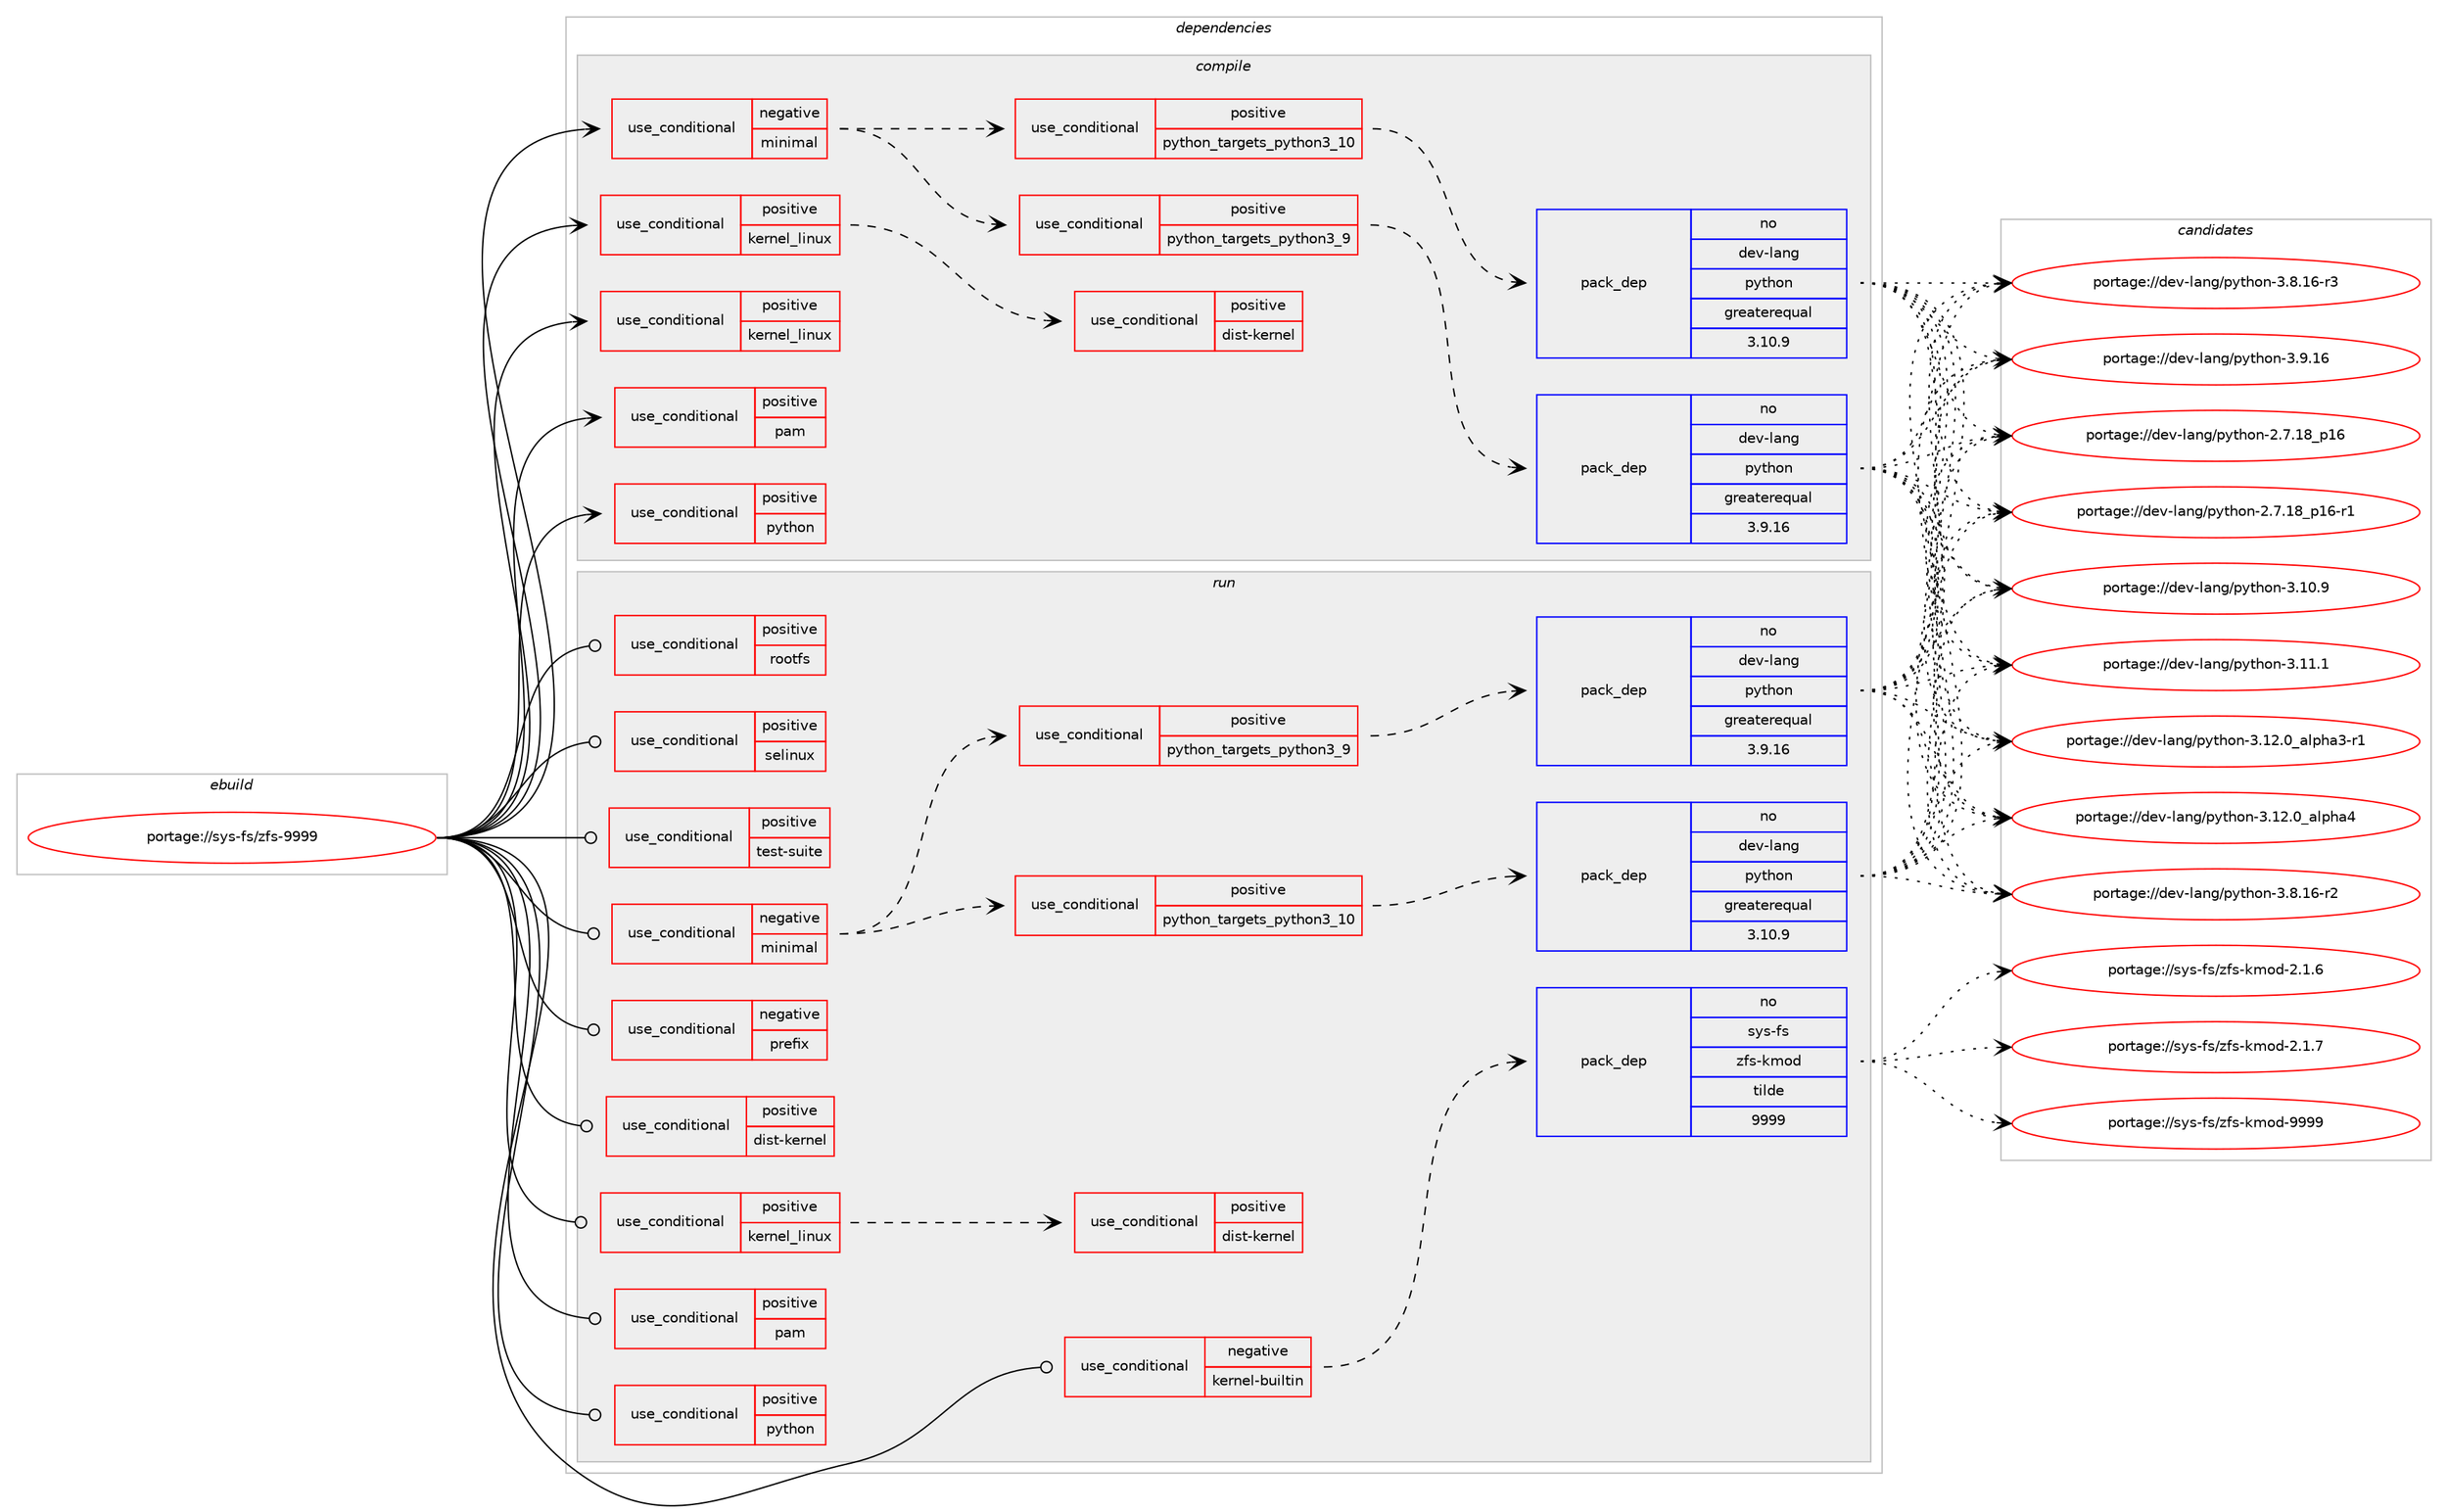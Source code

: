 digraph prolog {

# *************
# Graph options
# *************

newrank=true;
concentrate=true;
compound=true;
graph [rankdir=LR,fontname=Helvetica,fontsize=10,ranksep=1.5];#, ranksep=2.5, nodesep=0.2];
edge  [arrowhead=vee];
node  [fontname=Helvetica,fontsize=10];

# **********
# The ebuild
# **********

subgraph cluster_leftcol {
color=gray;
rank=same;
label=<<i>ebuild</i>>;
id [label="portage://sys-fs/zfs-9999", color=red, width=4, href="../sys-fs/zfs-9999.svg"];
}

# ****************
# The dependencies
# ****************

subgraph cluster_midcol {
color=gray;
label=<<i>dependencies</i>>;
subgraph cluster_compile {
fillcolor="#eeeeee";
style=filled;
label=<<i>compile</i>>;
subgraph cond6142 {
dependency9569 [label=<<TABLE BORDER="0" CELLBORDER="1" CELLSPACING="0" CELLPADDING="4"><TR><TD ROWSPAN="3" CELLPADDING="10">use_conditional</TD></TR><TR><TD>negative</TD></TR><TR><TD>minimal</TD></TR></TABLE>>, shape=none, color=red];
subgraph cond6143 {
dependency9570 [label=<<TABLE BORDER="0" CELLBORDER="1" CELLSPACING="0" CELLPADDING="4"><TR><TD ROWSPAN="3" CELLPADDING="10">use_conditional</TD></TR><TR><TD>positive</TD></TR><TR><TD>python_targets_python3_9</TD></TR></TABLE>>, shape=none, color=red];
subgraph pack3347 {
dependency9571 [label=<<TABLE BORDER="0" CELLBORDER="1" CELLSPACING="0" CELLPADDING="4" WIDTH="220"><TR><TD ROWSPAN="6" CELLPADDING="30">pack_dep</TD></TR><TR><TD WIDTH="110">no</TD></TR><TR><TD>dev-lang</TD></TR><TR><TD>python</TD></TR><TR><TD>greaterequal</TD></TR><TR><TD>3.9.16</TD></TR></TABLE>>, shape=none, color=blue];
}
dependency9570:e -> dependency9571:w [weight=20,style="dashed",arrowhead="vee"];
}
dependency9569:e -> dependency9570:w [weight=20,style="dashed",arrowhead="vee"];
subgraph cond6144 {
dependency9572 [label=<<TABLE BORDER="0" CELLBORDER="1" CELLSPACING="0" CELLPADDING="4"><TR><TD ROWSPAN="3" CELLPADDING="10">use_conditional</TD></TR><TR><TD>positive</TD></TR><TR><TD>python_targets_python3_10</TD></TR></TABLE>>, shape=none, color=red];
subgraph pack3348 {
dependency9573 [label=<<TABLE BORDER="0" CELLBORDER="1" CELLSPACING="0" CELLPADDING="4" WIDTH="220"><TR><TD ROWSPAN="6" CELLPADDING="30">pack_dep</TD></TR><TR><TD WIDTH="110">no</TD></TR><TR><TD>dev-lang</TD></TR><TR><TD>python</TD></TR><TR><TD>greaterequal</TD></TR><TR><TD>3.10.9</TD></TR></TABLE>>, shape=none, color=blue];
}
dependency9572:e -> dependency9573:w [weight=20,style="dashed",arrowhead="vee"];
}
dependency9569:e -> dependency9572:w [weight=20,style="dashed",arrowhead="vee"];
}
id:e -> dependency9569:w [weight=20,style="solid",arrowhead="vee"];
subgraph cond6145 {
dependency9574 [label=<<TABLE BORDER="0" CELLBORDER="1" CELLSPACING="0" CELLPADDING="4"><TR><TD ROWSPAN="3" CELLPADDING="10">use_conditional</TD></TR><TR><TD>positive</TD></TR><TR><TD>kernel_linux</TD></TR></TABLE>>, shape=none, color=red];
# *** BEGIN UNKNOWN DEPENDENCY TYPE (TODO) ***
# dependency9574 -> package_dependency(portage://sys-fs/zfs-9999,install,no,sys-apps,kmod,none,[,,],[],[use(enable(tools),none)])
# *** END UNKNOWN DEPENDENCY TYPE (TODO) ***

subgraph cond6146 {
dependency9575 [label=<<TABLE BORDER="0" CELLBORDER="1" CELLSPACING="0" CELLPADDING="4"><TR><TD ROWSPAN="3" CELLPADDING="10">use_conditional</TD></TR><TR><TD>positive</TD></TR><TR><TD>dist-kernel</TD></TR></TABLE>>, shape=none, color=red];
# *** BEGIN UNKNOWN DEPENDENCY TYPE (TODO) ***
# dependency9575 -> package_dependency(portage://sys-fs/zfs-9999,install,no,virtual,dist-kernel,none,[,,],any_same_slot,[])
# *** END UNKNOWN DEPENDENCY TYPE (TODO) ***

}
dependency9574:e -> dependency9575:w [weight=20,style="dashed",arrowhead="vee"];
}
id:e -> dependency9574:w [weight=20,style="solid",arrowhead="vee"];
subgraph cond6147 {
dependency9576 [label=<<TABLE BORDER="0" CELLBORDER="1" CELLSPACING="0" CELLPADDING="4"><TR><TD ROWSPAN="3" CELLPADDING="10">use_conditional</TD></TR><TR><TD>positive</TD></TR><TR><TD>kernel_linux</TD></TR></TABLE>>, shape=none, color=red];
# *** BEGIN UNKNOWN DEPENDENCY TYPE (TODO) ***
# dependency9576 -> package_dependency(portage://sys-fs/zfs-9999,install,no,virtual,linux-sources,none,[,,],[],[])
# *** END UNKNOWN DEPENDENCY TYPE (TODO) ***

# *** BEGIN UNKNOWN DEPENDENCY TYPE (TODO) ***
# dependency9576 -> package_dependency(portage://sys-fs/zfs-9999,install,no,virtual,libelf,none,[,,],[],[])
# *** END UNKNOWN DEPENDENCY TYPE (TODO) ***

}
id:e -> dependency9576:w [weight=20,style="solid",arrowhead="vee"];
subgraph cond6148 {
dependency9577 [label=<<TABLE BORDER="0" CELLBORDER="1" CELLSPACING="0" CELLPADDING="4"><TR><TD ROWSPAN="3" CELLPADDING="10">use_conditional</TD></TR><TR><TD>positive</TD></TR><TR><TD>pam</TD></TR></TABLE>>, shape=none, color=red];
# *** BEGIN UNKNOWN DEPENDENCY TYPE (TODO) ***
# dependency9577 -> package_dependency(portage://sys-fs/zfs-9999,install,no,sys-libs,pam,none,[,,],[],[])
# *** END UNKNOWN DEPENDENCY TYPE (TODO) ***

}
id:e -> dependency9577:w [weight=20,style="solid",arrowhead="vee"];
subgraph cond6149 {
dependency9578 [label=<<TABLE BORDER="0" CELLBORDER="1" CELLSPACING="0" CELLPADDING="4"><TR><TD ROWSPAN="3" CELLPADDING="10">use_conditional</TD></TR><TR><TD>positive</TD></TR><TR><TD>python</TD></TR></TABLE>>, shape=none, color=red];
# *** BEGIN UNKNOWN DEPENDENCY TYPE (TODO) ***
# dependency9578 -> package_dependency(portage://sys-fs/zfs-9999,install,no,virtual,python-cffi,none,[,,],[],[use(optenable(python_targets_python3_9),negative),use(optenable(python_targets_python3_10),negative)])
# *** END UNKNOWN DEPENDENCY TYPE (TODO) ***

}
id:e -> dependency9578:w [weight=20,style="solid",arrowhead="vee"];
# *** BEGIN UNKNOWN DEPENDENCY TYPE (TODO) ***
# id -> package_dependency(portage://sys-fs/zfs-9999,install,no,dev-libs,openssl,none,[,,],[slot(0),equal],[])
# *** END UNKNOWN DEPENDENCY TYPE (TODO) ***

# *** BEGIN UNKNOWN DEPENDENCY TYPE (TODO) ***
# id -> package_dependency(portage://sys-fs/zfs-9999,install,no,net-libs,libtirpc,none,[,,],any_same_slot,[])
# *** END UNKNOWN DEPENDENCY TYPE (TODO) ***

# *** BEGIN UNKNOWN DEPENDENCY TYPE (TODO) ***
# id -> package_dependency(portage://sys-fs/zfs-9999,install,no,sys-apps,util-linux,none,[,,],[],[])
# *** END UNKNOWN DEPENDENCY TYPE (TODO) ***

# *** BEGIN UNKNOWN DEPENDENCY TYPE (TODO) ***
# id -> package_dependency(portage://sys-fs/zfs-9999,install,no,sys-libs,zlib,none,[,,],[],[])
# *** END UNKNOWN DEPENDENCY TYPE (TODO) ***

# *** BEGIN UNKNOWN DEPENDENCY TYPE (TODO) ***
# id -> package_dependency(portage://sys-fs/zfs-9999,install,no,virtual,libudev,none,[,,],any_same_slot,[])
# *** END UNKNOWN DEPENDENCY TYPE (TODO) ***

}
subgraph cluster_compileandrun {
fillcolor="#eeeeee";
style=filled;
label=<<i>compile and run</i>>;
}
subgraph cluster_run {
fillcolor="#eeeeee";
style=filled;
label=<<i>run</i>>;
subgraph cond6150 {
dependency9579 [label=<<TABLE BORDER="0" CELLBORDER="1" CELLSPACING="0" CELLPADDING="4"><TR><TD ROWSPAN="3" CELLPADDING="10">use_conditional</TD></TR><TR><TD>negative</TD></TR><TR><TD>kernel-builtin</TD></TR></TABLE>>, shape=none, color=red];
subgraph pack3349 {
dependency9580 [label=<<TABLE BORDER="0" CELLBORDER="1" CELLSPACING="0" CELLPADDING="4" WIDTH="220"><TR><TD ROWSPAN="6" CELLPADDING="30">pack_dep</TD></TR><TR><TD WIDTH="110">no</TD></TR><TR><TD>sys-fs</TD></TR><TR><TD>zfs-kmod</TD></TR><TR><TD>tilde</TD></TR><TR><TD>9999</TD></TR></TABLE>>, shape=none, color=blue];
}
dependency9579:e -> dependency9580:w [weight=20,style="dashed",arrowhead="vee"];
}
id:e -> dependency9579:w [weight=20,style="solid",arrowhead="odot"];
subgraph cond6151 {
dependency9581 [label=<<TABLE BORDER="0" CELLBORDER="1" CELLSPACING="0" CELLPADDING="4"><TR><TD ROWSPAN="3" CELLPADDING="10">use_conditional</TD></TR><TR><TD>negative</TD></TR><TR><TD>minimal</TD></TR></TABLE>>, shape=none, color=red];
subgraph cond6152 {
dependency9582 [label=<<TABLE BORDER="0" CELLBORDER="1" CELLSPACING="0" CELLPADDING="4"><TR><TD ROWSPAN="3" CELLPADDING="10">use_conditional</TD></TR><TR><TD>positive</TD></TR><TR><TD>python_targets_python3_9</TD></TR></TABLE>>, shape=none, color=red];
subgraph pack3350 {
dependency9583 [label=<<TABLE BORDER="0" CELLBORDER="1" CELLSPACING="0" CELLPADDING="4" WIDTH="220"><TR><TD ROWSPAN="6" CELLPADDING="30">pack_dep</TD></TR><TR><TD WIDTH="110">no</TD></TR><TR><TD>dev-lang</TD></TR><TR><TD>python</TD></TR><TR><TD>greaterequal</TD></TR><TR><TD>3.9.16</TD></TR></TABLE>>, shape=none, color=blue];
}
dependency9582:e -> dependency9583:w [weight=20,style="dashed",arrowhead="vee"];
}
dependency9581:e -> dependency9582:w [weight=20,style="dashed",arrowhead="vee"];
subgraph cond6153 {
dependency9584 [label=<<TABLE BORDER="0" CELLBORDER="1" CELLSPACING="0" CELLPADDING="4"><TR><TD ROWSPAN="3" CELLPADDING="10">use_conditional</TD></TR><TR><TD>positive</TD></TR><TR><TD>python_targets_python3_10</TD></TR></TABLE>>, shape=none, color=red];
subgraph pack3351 {
dependency9585 [label=<<TABLE BORDER="0" CELLBORDER="1" CELLSPACING="0" CELLPADDING="4" WIDTH="220"><TR><TD ROWSPAN="6" CELLPADDING="30">pack_dep</TD></TR><TR><TD WIDTH="110">no</TD></TR><TR><TD>dev-lang</TD></TR><TR><TD>python</TD></TR><TR><TD>greaterequal</TD></TR><TR><TD>3.10.9</TD></TR></TABLE>>, shape=none, color=blue];
}
dependency9584:e -> dependency9585:w [weight=20,style="dashed",arrowhead="vee"];
}
dependency9581:e -> dependency9584:w [weight=20,style="dashed",arrowhead="vee"];
}
id:e -> dependency9581:w [weight=20,style="solid",arrowhead="odot"];
subgraph cond6154 {
dependency9586 [label=<<TABLE BORDER="0" CELLBORDER="1" CELLSPACING="0" CELLPADDING="4"><TR><TD ROWSPAN="3" CELLPADDING="10">use_conditional</TD></TR><TR><TD>negative</TD></TR><TR><TD>prefix</TD></TR></TABLE>>, shape=none, color=red];
# *** BEGIN UNKNOWN DEPENDENCY TYPE (TODO) ***
# dependency9586 -> package_dependency(portage://sys-fs/zfs-9999,run,no,virtual,udev,none,[,,],[],[])
# *** END UNKNOWN DEPENDENCY TYPE (TODO) ***

}
id:e -> dependency9586:w [weight=20,style="solid",arrowhead="odot"];
subgraph cond6155 {
dependency9587 [label=<<TABLE BORDER="0" CELLBORDER="1" CELLSPACING="0" CELLPADDING="4"><TR><TD ROWSPAN="3" CELLPADDING="10">use_conditional</TD></TR><TR><TD>positive</TD></TR><TR><TD>dist-kernel</TD></TR></TABLE>>, shape=none, color=red];
# *** BEGIN UNKNOWN DEPENDENCY TYPE (TODO) ***
# dependency9587 -> package_dependency(portage://sys-fs/zfs-9999,run,no,virtual,dist-kernel,none,[,,],any_same_slot,[])
# *** END UNKNOWN DEPENDENCY TYPE (TODO) ***

}
id:e -> dependency9587:w [weight=20,style="solid",arrowhead="odot"];
subgraph cond6156 {
dependency9588 [label=<<TABLE BORDER="0" CELLBORDER="1" CELLSPACING="0" CELLPADDING="4"><TR><TD ROWSPAN="3" CELLPADDING="10">use_conditional</TD></TR><TR><TD>positive</TD></TR><TR><TD>kernel_linux</TD></TR></TABLE>>, shape=none, color=red];
# *** BEGIN UNKNOWN DEPENDENCY TYPE (TODO) ***
# dependency9588 -> package_dependency(portage://sys-fs/zfs-9999,run,no,sys-apps,kmod,none,[,,],[],[use(enable(tools),none)])
# *** END UNKNOWN DEPENDENCY TYPE (TODO) ***

subgraph cond6157 {
dependency9589 [label=<<TABLE BORDER="0" CELLBORDER="1" CELLSPACING="0" CELLPADDING="4"><TR><TD ROWSPAN="3" CELLPADDING="10">use_conditional</TD></TR><TR><TD>positive</TD></TR><TR><TD>dist-kernel</TD></TR></TABLE>>, shape=none, color=red];
# *** BEGIN UNKNOWN DEPENDENCY TYPE (TODO) ***
# dependency9589 -> package_dependency(portage://sys-fs/zfs-9999,run,no,virtual,dist-kernel,none,[,,],any_same_slot,[])
# *** END UNKNOWN DEPENDENCY TYPE (TODO) ***

}
dependency9588:e -> dependency9589:w [weight=20,style="dashed",arrowhead="vee"];
}
id:e -> dependency9588:w [weight=20,style="solid",arrowhead="odot"];
subgraph cond6158 {
dependency9590 [label=<<TABLE BORDER="0" CELLBORDER="1" CELLSPACING="0" CELLPADDING="4"><TR><TD ROWSPAN="3" CELLPADDING="10">use_conditional</TD></TR><TR><TD>positive</TD></TR><TR><TD>pam</TD></TR></TABLE>>, shape=none, color=red];
# *** BEGIN UNKNOWN DEPENDENCY TYPE (TODO) ***
# dependency9590 -> package_dependency(portage://sys-fs/zfs-9999,run,no,sys-libs,pam,none,[,,],[],[])
# *** END UNKNOWN DEPENDENCY TYPE (TODO) ***

}
id:e -> dependency9590:w [weight=20,style="solid",arrowhead="odot"];
subgraph cond6159 {
dependency9591 [label=<<TABLE BORDER="0" CELLBORDER="1" CELLSPACING="0" CELLPADDING="4"><TR><TD ROWSPAN="3" CELLPADDING="10">use_conditional</TD></TR><TR><TD>positive</TD></TR><TR><TD>python</TD></TR></TABLE>>, shape=none, color=red];
# *** BEGIN UNKNOWN DEPENDENCY TYPE (TODO) ***
# dependency9591 -> package_dependency(portage://sys-fs/zfs-9999,run,no,virtual,python-cffi,none,[,,],[],[use(optenable(python_targets_python3_9),negative),use(optenable(python_targets_python3_10),negative)])
# *** END UNKNOWN DEPENDENCY TYPE (TODO) ***

}
id:e -> dependency9591:w [weight=20,style="solid",arrowhead="odot"];
subgraph cond6160 {
dependency9592 [label=<<TABLE BORDER="0" CELLBORDER="1" CELLSPACING="0" CELLPADDING="4"><TR><TD ROWSPAN="3" CELLPADDING="10">use_conditional</TD></TR><TR><TD>positive</TD></TR><TR><TD>rootfs</TD></TR></TABLE>>, shape=none, color=red];
# *** BEGIN UNKNOWN DEPENDENCY TYPE (TODO) ***
# dependency9592 -> package_dependency(portage://sys-fs/zfs-9999,run,no,app-arch,cpio,none,[,,],[],[])
# *** END UNKNOWN DEPENDENCY TYPE (TODO) ***

# *** BEGIN UNKNOWN DEPENDENCY TYPE (TODO) ***
# dependency9592 -> package_dependency(portage://sys-fs/zfs-9999,run,no,app-misc,pax-utils,none,[,,],[],[])
# *** END UNKNOWN DEPENDENCY TYPE (TODO) ***

}
id:e -> dependency9592:w [weight=20,style="solid",arrowhead="odot"];
subgraph cond6161 {
dependency9593 [label=<<TABLE BORDER="0" CELLBORDER="1" CELLSPACING="0" CELLPADDING="4"><TR><TD ROWSPAN="3" CELLPADDING="10">use_conditional</TD></TR><TR><TD>positive</TD></TR><TR><TD>selinux</TD></TR></TABLE>>, shape=none, color=red];
# *** BEGIN UNKNOWN DEPENDENCY TYPE (TODO) ***
# dependency9593 -> package_dependency(portage://sys-fs/zfs-9999,run,no,sec-policy,selinux-zfs,none,[,,],[],[])
# *** END UNKNOWN DEPENDENCY TYPE (TODO) ***

}
id:e -> dependency9593:w [weight=20,style="solid",arrowhead="odot"];
subgraph cond6162 {
dependency9594 [label=<<TABLE BORDER="0" CELLBORDER="1" CELLSPACING="0" CELLPADDING="4"><TR><TD ROWSPAN="3" CELLPADDING="10">use_conditional</TD></TR><TR><TD>positive</TD></TR><TR><TD>test-suite</TD></TR></TABLE>>, shape=none, color=red];
# *** BEGIN UNKNOWN DEPENDENCY TYPE (TODO) ***
# dependency9594 -> package_dependency(portage://sys-fs/zfs-9999,run,no,app-shells,ksh,none,[,,],[],[])
# *** END UNKNOWN DEPENDENCY TYPE (TODO) ***

# *** BEGIN UNKNOWN DEPENDENCY TYPE (TODO) ***
# dependency9594 -> package_dependency(portage://sys-fs/zfs-9999,run,no,sys-apps,kmod,none,[,,],[],[use(enable(tools),none)])
# *** END UNKNOWN DEPENDENCY TYPE (TODO) ***

# *** BEGIN UNKNOWN DEPENDENCY TYPE (TODO) ***
# dependency9594 -> package_dependency(portage://sys-fs/zfs-9999,run,no,sys-apps,util-linux,none,[,,],[],[])
# *** END UNKNOWN DEPENDENCY TYPE (TODO) ***

# *** BEGIN UNKNOWN DEPENDENCY TYPE (TODO) ***
# dependency9594 -> package_dependency(portage://sys-fs/zfs-9999,run,no,sys-devel,bc,none,[,,],[],[])
# *** END UNKNOWN DEPENDENCY TYPE (TODO) ***

# *** BEGIN UNKNOWN DEPENDENCY TYPE (TODO) ***
# dependency9594 -> package_dependency(portage://sys-fs/zfs-9999,run,no,sys-block,parted,none,[,,],[],[])
# *** END UNKNOWN DEPENDENCY TYPE (TODO) ***

# *** BEGIN UNKNOWN DEPENDENCY TYPE (TODO) ***
# dependency9594 -> package_dependency(portage://sys-fs/zfs-9999,run,no,sys-fs,lsscsi,none,[,,],[],[])
# *** END UNKNOWN DEPENDENCY TYPE (TODO) ***

# *** BEGIN UNKNOWN DEPENDENCY TYPE (TODO) ***
# dependency9594 -> package_dependency(portage://sys-fs/zfs-9999,run,no,sys-fs,mdadm,none,[,,],[],[])
# *** END UNKNOWN DEPENDENCY TYPE (TODO) ***

# *** BEGIN UNKNOWN DEPENDENCY TYPE (TODO) ***
# dependency9594 -> package_dependency(portage://sys-fs/zfs-9999,run,no,sys-process,procps,none,[,,],[],[])
# *** END UNKNOWN DEPENDENCY TYPE (TODO) ***

}
id:e -> dependency9594:w [weight=20,style="solid",arrowhead="odot"];
# *** BEGIN UNKNOWN DEPENDENCY TYPE (TODO) ***
# id -> package_dependency(portage://sys-fs/zfs-9999,run,no,app-alternatives,awk,none,[,,],[],[])
# *** END UNKNOWN DEPENDENCY TYPE (TODO) ***

# *** BEGIN UNKNOWN DEPENDENCY TYPE (TODO) ***
# id -> package_dependency(portage://sys-fs/zfs-9999,run,no,dev-libs,openssl,none,[,,],[slot(0),equal],[])
# *** END UNKNOWN DEPENDENCY TYPE (TODO) ***

# *** BEGIN UNKNOWN DEPENDENCY TYPE (TODO) ***
# id -> package_dependency(portage://sys-fs/zfs-9999,run,no,net-libs,libtirpc,none,[,,],any_same_slot,[])
# *** END UNKNOWN DEPENDENCY TYPE (TODO) ***

# *** BEGIN UNKNOWN DEPENDENCY TYPE (TODO) ***
# id -> package_dependency(portage://sys-fs/zfs-9999,run,no,sys-apps,util-linux,none,[,,],[],[])
# *** END UNKNOWN DEPENDENCY TYPE (TODO) ***

# *** BEGIN UNKNOWN DEPENDENCY TYPE (TODO) ***
# id -> package_dependency(portage://sys-fs/zfs-9999,run,no,sys-fs,udev-init-scripts,none,[,,],[],[])
# *** END UNKNOWN DEPENDENCY TYPE (TODO) ***

# *** BEGIN UNKNOWN DEPENDENCY TYPE (TODO) ***
# id -> package_dependency(portage://sys-fs/zfs-9999,run,no,sys-libs,zlib,none,[,,],[],[])
# *** END UNKNOWN DEPENDENCY TYPE (TODO) ***

# *** BEGIN UNKNOWN DEPENDENCY TYPE (TODO) ***
# id -> package_dependency(portage://sys-fs/zfs-9999,run,no,virtual,libudev,none,[,,],any_same_slot,[])
# *** END UNKNOWN DEPENDENCY TYPE (TODO) ***

}
}

# **************
# The candidates
# **************

subgraph cluster_choices {
rank=same;
color=gray;
label=<<i>candidates</i>>;

subgraph choice3347 {
color=black;
nodesep=1;
choice10010111845108971101034711212111610411111045504655464956951124954 [label="portage://dev-lang/python-2.7.18_p16", color=red, width=4,href="../dev-lang/python-2.7.18_p16.svg"];
choice100101118451089711010347112121116104111110455046554649569511249544511449 [label="portage://dev-lang/python-2.7.18_p16-r1", color=red, width=4,href="../dev-lang/python-2.7.18_p16-r1.svg"];
choice10010111845108971101034711212111610411111045514649484657 [label="portage://dev-lang/python-3.10.9", color=red, width=4,href="../dev-lang/python-3.10.9.svg"];
choice10010111845108971101034711212111610411111045514649494649 [label="portage://dev-lang/python-3.11.1", color=red, width=4,href="../dev-lang/python-3.11.1.svg"];
choice10010111845108971101034711212111610411111045514649504648959710811210497514511449 [label="portage://dev-lang/python-3.12.0_alpha3-r1", color=red, width=4,href="../dev-lang/python-3.12.0_alpha3-r1.svg"];
choice1001011184510897110103471121211161041111104551464950464895971081121049752 [label="portage://dev-lang/python-3.12.0_alpha4", color=red, width=4,href="../dev-lang/python-3.12.0_alpha4.svg"];
choice100101118451089711010347112121116104111110455146564649544511450 [label="portage://dev-lang/python-3.8.16-r2", color=red, width=4,href="../dev-lang/python-3.8.16-r2.svg"];
choice100101118451089711010347112121116104111110455146564649544511451 [label="portage://dev-lang/python-3.8.16-r3", color=red, width=4,href="../dev-lang/python-3.8.16-r3.svg"];
choice10010111845108971101034711212111610411111045514657464954 [label="portage://dev-lang/python-3.9.16", color=red, width=4,href="../dev-lang/python-3.9.16.svg"];
dependency9571:e -> choice10010111845108971101034711212111610411111045504655464956951124954:w [style=dotted,weight="100"];
dependency9571:e -> choice100101118451089711010347112121116104111110455046554649569511249544511449:w [style=dotted,weight="100"];
dependency9571:e -> choice10010111845108971101034711212111610411111045514649484657:w [style=dotted,weight="100"];
dependency9571:e -> choice10010111845108971101034711212111610411111045514649494649:w [style=dotted,weight="100"];
dependency9571:e -> choice10010111845108971101034711212111610411111045514649504648959710811210497514511449:w [style=dotted,weight="100"];
dependency9571:e -> choice1001011184510897110103471121211161041111104551464950464895971081121049752:w [style=dotted,weight="100"];
dependency9571:e -> choice100101118451089711010347112121116104111110455146564649544511450:w [style=dotted,weight="100"];
dependency9571:e -> choice100101118451089711010347112121116104111110455146564649544511451:w [style=dotted,weight="100"];
dependency9571:e -> choice10010111845108971101034711212111610411111045514657464954:w [style=dotted,weight="100"];
}
subgraph choice3348 {
color=black;
nodesep=1;
choice10010111845108971101034711212111610411111045504655464956951124954 [label="portage://dev-lang/python-2.7.18_p16", color=red, width=4,href="../dev-lang/python-2.7.18_p16.svg"];
choice100101118451089711010347112121116104111110455046554649569511249544511449 [label="portage://dev-lang/python-2.7.18_p16-r1", color=red, width=4,href="../dev-lang/python-2.7.18_p16-r1.svg"];
choice10010111845108971101034711212111610411111045514649484657 [label="portage://dev-lang/python-3.10.9", color=red, width=4,href="../dev-lang/python-3.10.9.svg"];
choice10010111845108971101034711212111610411111045514649494649 [label="portage://dev-lang/python-3.11.1", color=red, width=4,href="../dev-lang/python-3.11.1.svg"];
choice10010111845108971101034711212111610411111045514649504648959710811210497514511449 [label="portage://dev-lang/python-3.12.0_alpha3-r1", color=red, width=4,href="../dev-lang/python-3.12.0_alpha3-r1.svg"];
choice1001011184510897110103471121211161041111104551464950464895971081121049752 [label="portage://dev-lang/python-3.12.0_alpha4", color=red, width=4,href="../dev-lang/python-3.12.0_alpha4.svg"];
choice100101118451089711010347112121116104111110455146564649544511450 [label="portage://dev-lang/python-3.8.16-r2", color=red, width=4,href="../dev-lang/python-3.8.16-r2.svg"];
choice100101118451089711010347112121116104111110455146564649544511451 [label="portage://dev-lang/python-3.8.16-r3", color=red, width=4,href="../dev-lang/python-3.8.16-r3.svg"];
choice10010111845108971101034711212111610411111045514657464954 [label="portage://dev-lang/python-3.9.16", color=red, width=4,href="../dev-lang/python-3.9.16.svg"];
dependency9573:e -> choice10010111845108971101034711212111610411111045504655464956951124954:w [style=dotted,weight="100"];
dependency9573:e -> choice100101118451089711010347112121116104111110455046554649569511249544511449:w [style=dotted,weight="100"];
dependency9573:e -> choice10010111845108971101034711212111610411111045514649484657:w [style=dotted,weight="100"];
dependency9573:e -> choice10010111845108971101034711212111610411111045514649494649:w [style=dotted,weight="100"];
dependency9573:e -> choice10010111845108971101034711212111610411111045514649504648959710811210497514511449:w [style=dotted,weight="100"];
dependency9573:e -> choice1001011184510897110103471121211161041111104551464950464895971081121049752:w [style=dotted,weight="100"];
dependency9573:e -> choice100101118451089711010347112121116104111110455146564649544511450:w [style=dotted,weight="100"];
dependency9573:e -> choice100101118451089711010347112121116104111110455146564649544511451:w [style=dotted,weight="100"];
dependency9573:e -> choice10010111845108971101034711212111610411111045514657464954:w [style=dotted,weight="100"];
}
subgraph choice3349 {
color=black;
nodesep=1;
choice115121115451021154712210211545107109111100455046494654 [label="portage://sys-fs/zfs-kmod-2.1.6", color=red, width=4,href="../sys-fs/zfs-kmod-2.1.6.svg"];
choice115121115451021154712210211545107109111100455046494655 [label="portage://sys-fs/zfs-kmod-2.1.7", color=red, width=4,href="../sys-fs/zfs-kmod-2.1.7.svg"];
choice1151211154510211547122102115451071091111004557575757 [label="portage://sys-fs/zfs-kmod-9999", color=red, width=4,href="../sys-fs/zfs-kmod-9999.svg"];
dependency9580:e -> choice115121115451021154712210211545107109111100455046494654:w [style=dotted,weight="100"];
dependency9580:e -> choice115121115451021154712210211545107109111100455046494655:w [style=dotted,weight="100"];
dependency9580:e -> choice1151211154510211547122102115451071091111004557575757:w [style=dotted,weight="100"];
}
subgraph choice3350 {
color=black;
nodesep=1;
choice10010111845108971101034711212111610411111045504655464956951124954 [label="portage://dev-lang/python-2.7.18_p16", color=red, width=4,href="../dev-lang/python-2.7.18_p16.svg"];
choice100101118451089711010347112121116104111110455046554649569511249544511449 [label="portage://dev-lang/python-2.7.18_p16-r1", color=red, width=4,href="../dev-lang/python-2.7.18_p16-r1.svg"];
choice10010111845108971101034711212111610411111045514649484657 [label="portage://dev-lang/python-3.10.9", color=red, width=4,href="../dev-lang/python-3.10.9.svg"];
choice10010111845108971101034711212111610411111045514649494649 [label="portage://dev-lang/python-3.11.1", color=red, width=4,href="../dev-lang/python-3.11.1.svg"];
choice10010111845108971101034711212111610411111045514649504648959710811210497514511449 [label="portage://dev-lang/python-3.12.0_alpha3-r1", color=red, width=4,href="../dev-lang/python-3.12.0_alpha3-r1.svg"];
choice1001011184510897110103471121211161041111104551464950464895971081121049752 [label="portage://dev-lang/python-3.12.0_alpha4", color=red, width=4,href="../dev-lang/python-3.12.0_alpha4.svg"];
choice100101118451089711010347112121116104111110455146564649544511450 [label="portage://dev-lang/python-3.8.16-r2", color=red, width=4,href="../dev-lang/python-3.8.16-r2.svg"];
choice100101118451089711010347112121116104111110455146564649544511451 [label="portage://dev-lang/python-3.8.16-r3", color=red, width=4,href="../dev-lang/python-3.8.16-r3.svg"];
choice10010111845108971101034711212111610411111045514657464954 [label="portage://dev-lang/python-3.9.16", color=red, width=4,href="../dev-lang/python-3.9.16.svg"];
dependency9583:e -> choice10010111845108971101034711212111610411111045504655464956951124954:w [style=dotted,weight="100"];
dependency9583:e -> choice100101118451089711010347112121116104111110455046554649569511249544511449:w [style=dotted,weight="100"];
dependency9583:e -> choice10010111845108971101034711212111610411111045514649484657:w [style=dotted,weight="100"];
dependency9583:e -> choice10010111845108971101034711212111610411111045514649494649:w [style=dotted,weight="100"];
dependency9583:e -> choice10010111845108971101034711212111610411111045514649504648959710811210497514511449:w [style=dotted,weight="100"];
dependency9583:e -> choice1001011184510897110103471121211161041111104551464950464895971081121049752:w [style=dotted,weight="100"];
dependency9583:e -> choice100101118451089711010347112121116104111110455146564649544511450:w [style=dotted,weight="100"];
dependency9583:e -> choice100101118451089711010347112121116104111110455146564649544511451:w [style=dotted,weight="100"];
dependency9583:e -> choice10010111845108971101034711212111610411111045514657464954:w [style=dotted,weight="100"];
}
subgraph choice3351 {
color=black;
nodesep=1;
choice10010111845108971101034711212111610411111045504655464956951124954 [label="portage://dev-lang/python-2.7.18_p16", color=red, width=4,href="../dev-lang/python-2.7.18_p16.svg"];
choice100101118451089711010347112121116104111110455046554649569511249544511449 [label="portage://dev-lang/python-2.7.18_p16-r1", color=red, width=4,href="../dev-lang/python-2.7.18_p16-r1.svg"];
choice10010111845108971101034711212111610411111045514649484657 [label="portage://dev-lang/python-3.10.9", color=red, width=4,href="../dev-lang/python-3.10.9.svg"];
choice10010111845108971101034711212111610411111045514649494649 [label="portage://dev-lang/python-3.11.1", color=red, width=4,href="../dev-lang/python-3.11.1.svg"];
choice10010111845108971101034711212111610411111045514649504648959710811210497514511449 [label="portage://dev-lang/python-3.12.0_alpha3-r1", color=red, width=4,href="../dev-lang/python-3.12.0_alpha3-r1.svg"];
choice1001011184510897110103471121211161041111104551464950464895971081121049752 [label="portage://dev-lang/python-3.12.0_alpha4", color=red, width=4,href="../dev-lang/python-3.12.0_alpha4.svg"];
choice100101118451089711010347112121116104111110455146564649544511450 [label="portage://dev-lang/python-3.8.16-r2", color=red, width=4,href="../dev-lang/python-3.8.16-r2.svg"];
choice100101118451089711010347112121116104111110455146564649544511451 [label="portage://dev-lang/python-3.8.16-r3", color=red, width=4,href="../dev-lang/python-3.8.16-r3.svg"];
choice10010111845108971101034711212111610411111045514657464954 [label="portage://dev-lang/python-3.9.16", color=red, width=4,href="../dev-lang/python-3.9.16.svg"];
dependency9585:e -> choice10010111845108971101034711212111610411111045504655464956951124954:w [style=dotted,weight="100"];
dependency9585:e -> choice100101118451089711010347112121116104111110455046554649569511249544511449:w [style=dotted,weight="100"];
dependency9585:e -> choice10010111845108971101034711212111610411111045514649484657:w [style=dotted,weight="100"];
dependency9585:e -> choice10010111845108971101034711212111610411111045514649494649:w [style=dotted,weight="100"];
dependency9585:e -> choice10010111845108971101034711212111610411111045514649504648959710811210497514511449:w [style=dotted,weight="100"];
dependency9585:e -> choice1001011184510897110103471121211161041111104551464950464895971081121049752:w [style=dotted,weight="100"];
dependency9585:e -> choice100101118451089711010347112121116104111110455146564649544511450:w [style=dotted,weight="100"];
dependency9585:e -> choice100101118451089711010347112121116104111110455146564649544511451:w [style=dotted,weight="100"];
dependency9585:e -> choice10010111845108971101034711212111610411111045514657464954:w [style=dotted,weight="100"];
}
}

}
